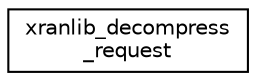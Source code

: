 digraph "Graphical Class Hierarchy"
{
 // LATEX_PDF_SIZE
  edge [fontname="Helvetica",fontsize="10",labelfontname="Helvetica",labelfontsize="10"];
  node [fontname="Helvetica",fontsize="10",shape=record];
  rankdir="LR";
  Node0 [label="xranlib_decompress\l_request",height=0.2,width=0.4,color="black", fillcolor="white", style="filled",URL="$structxranlib__decompress__request.html",tooltip="Request structure containing pointer to data and its length."];
}
